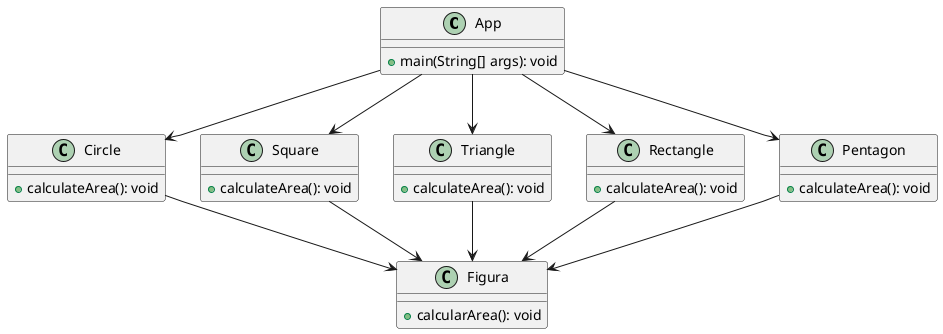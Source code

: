 @startuml

class App {
    +main(String[] args): void
}

class Figura {
    +calcularArea(): void
}

class Circle {
    +calculateArea(): void
}

class Square {
    +calculateArea(): void
}

class Triangle {
    +calculateArea(): void
}

class Rectangle {
    +calculateArea(): void
}

class Pentagon {
    +calculateArea(): void
}

App --> Circle
App --> Square
App --> Triangle
App --> Rectangle
App --> Pentagon

Circle --> Figura
Square --> Figura
Triangle --> Figura
Rectangle --> Figura
Pentagon --> Figura

@enduml
